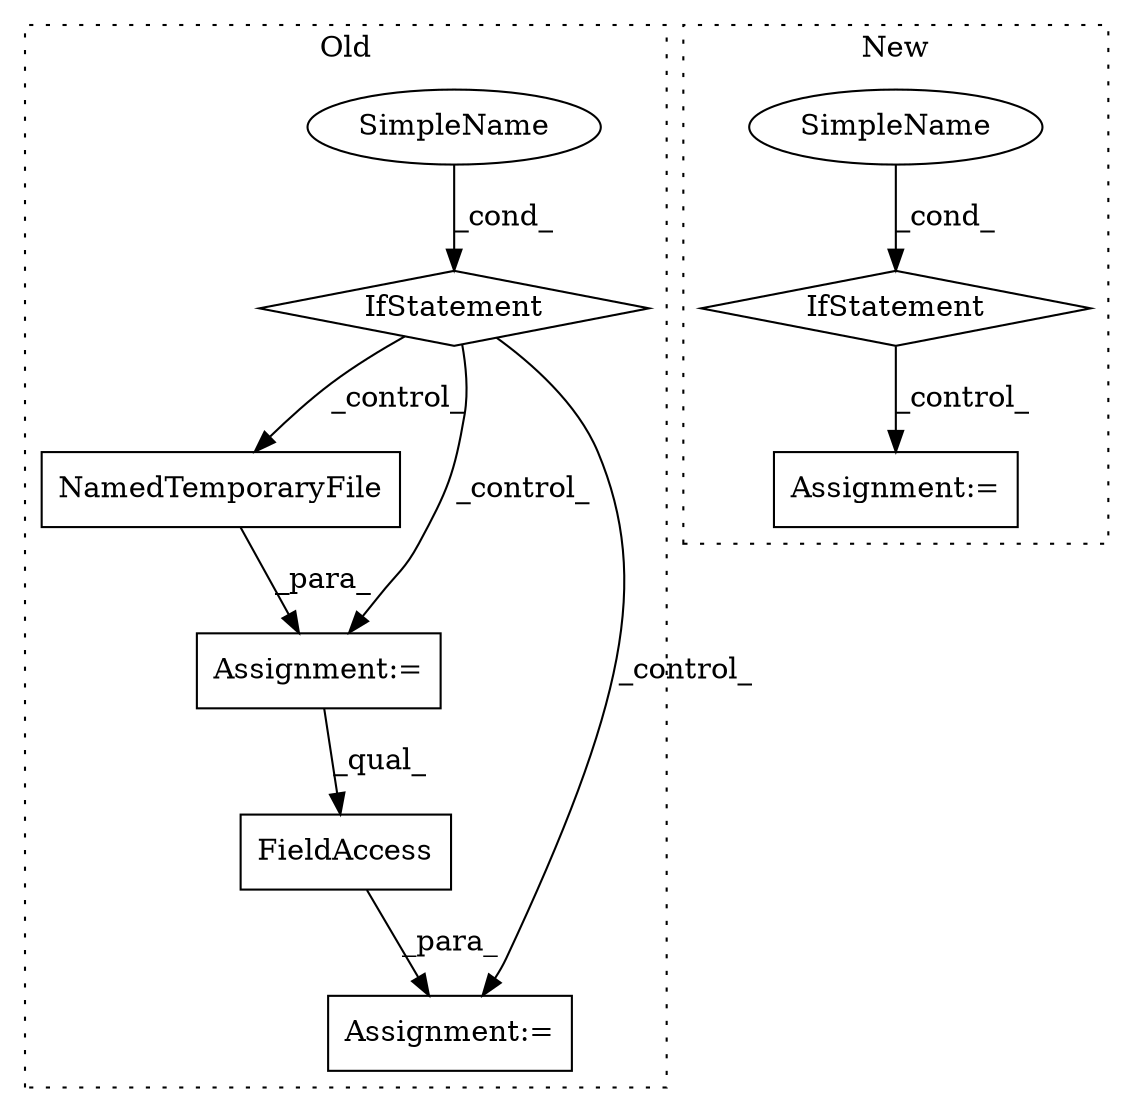 digraph G {
subgraph cluster0 {
1 [label="NamedTemporaryFile" a="32" s="24820,24851" l="19,1" shape="box"];
5 [label="IfStatement" a="25" s="24608,24634" l="4,2" shape="diamond"];
6 [label="SimpleName" a="42" s="24612" l="22" shape="ellipse"];
7 [label="FieldAccess" a="22" s="24881" l="12" shape="box"];
8 [label="Assignment:=" a="7" s="24810" l="1" shape="box"];
9 [label="Assignment:=" a="7" s="24880" l="1" shape="box"];
label = "Old";
style="dotted";
}
subgraph cluster1 {
2 [label="IfStatement" a="25" s="25027,25061" l="4,2" shape="diamond"];
3 [label="Assignment:=" a="7" s="25194" l="1" shape="box"];
4 [label="SimpleName" a="42" s="" l="" shape="ellipse"];
label = "New";
style="dotted";
}
1 -> 8 [label="_para_"];
2 -> 3 [label="_control_"];
4 -> 2 [label="_cond_"];
5 -> 8 [label="_control_"];
5 -> 1 [label="_control_"];
5 -> 9 [label="_control_"];
6 -> 5 [label="_cond_"];
7 -> 9 [label="_para_"];
8 -> 7 [label="_qual_"];
}
